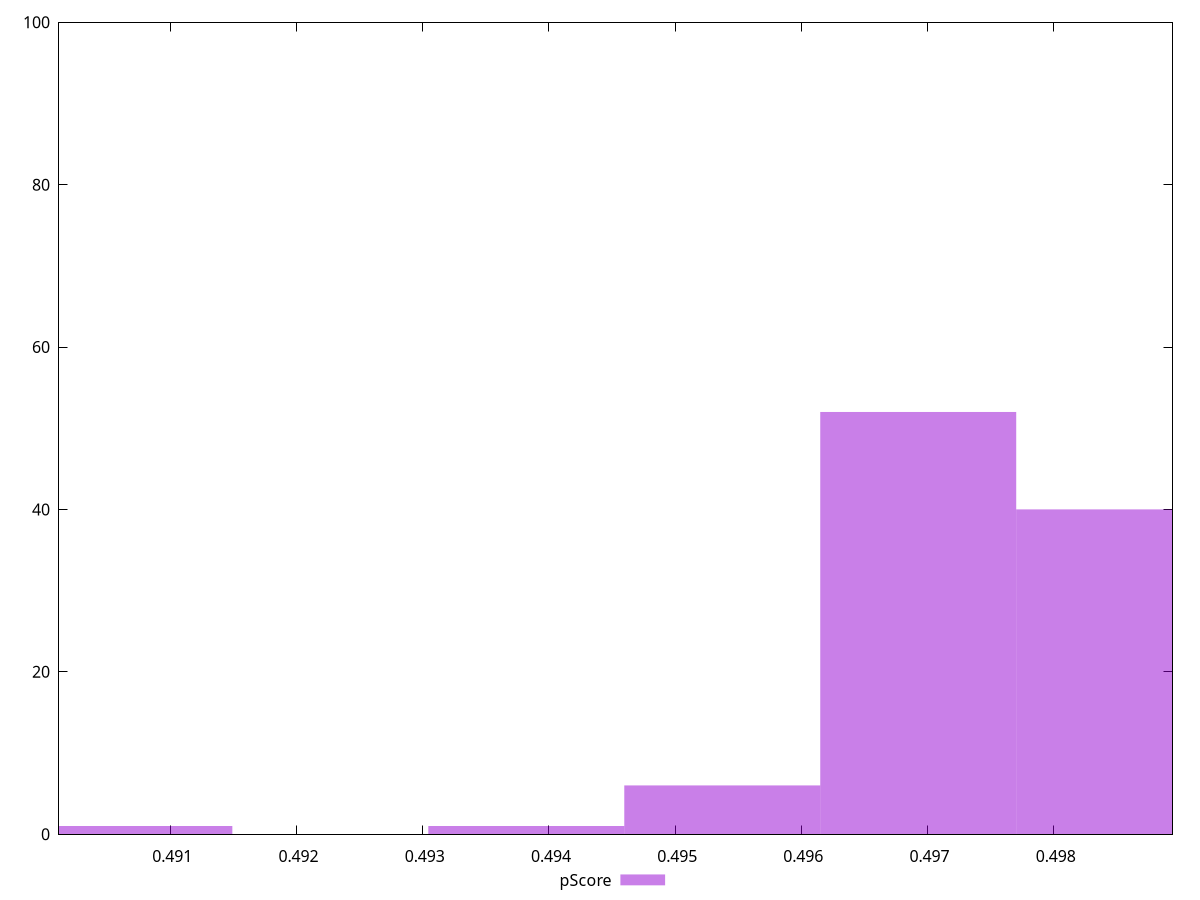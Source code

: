 reset

$pScore <<EOF
0.49847921214076973 40
0.49692631739889814 52
0.4953734226570266 6
0.49382052791515507 1
0.49071473843141195 1
EOF

set key outside below
set boxwidth 0.0015528947418715568
set xrange [0.49011764705882355:0.4989411764705882]
set yrange [0:100]
set trange [0:100]
set style fill transparent solid 0.5 noborder
set terminal svg size 640, 490 enhanced background rgb 'white'
set output "report_00025_2021-02-22T21:38:55.199Z/uses-rel-preload/samples/pages+cached+noadtech+nomedia+nocss/pScore/histogram.svg"

plot $pScore title "pScore" with boxes

reset
